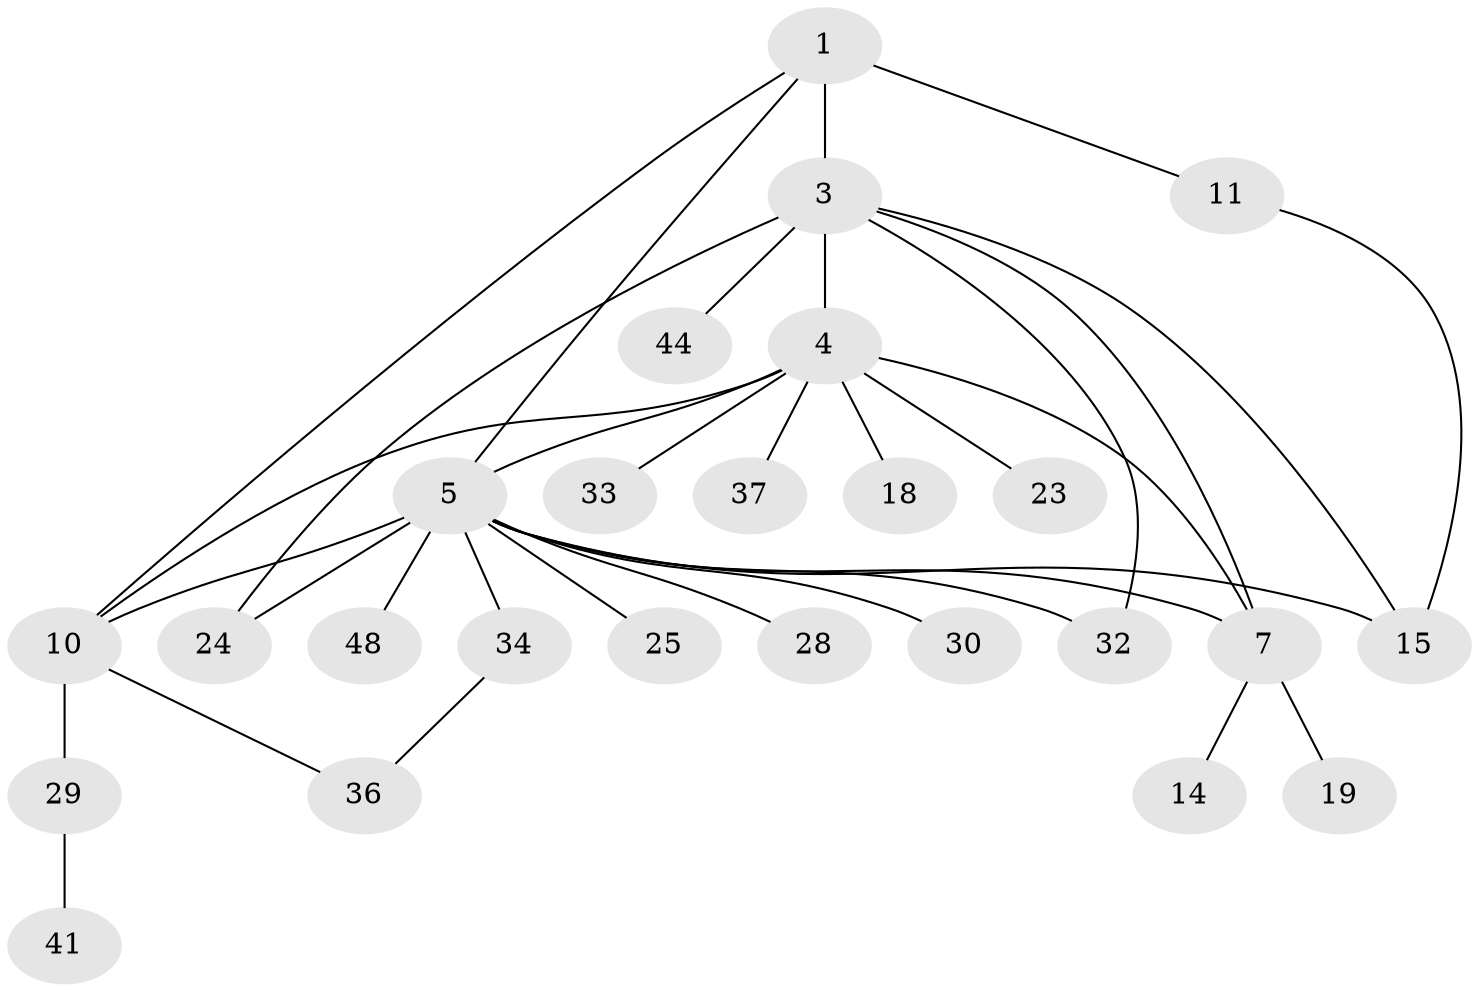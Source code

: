 // original degree distribution, {6: 0.0392156862745098, 1: 0.45098039215686275, 4: 0.0784313725490196, 9: 0.0196078431372549, 8: 0.0196078431372549, 7: 0.0392156862745098, 3: 0.09803921568627451, 2: 0.23529411764705882, 5: 0.0196078431372549}
// Generated by graph-tools (version 1.1) at 2025/15/03/09/25 04:15:52]
// undirected, 25 vertices, 34 edges
graph export_dot {
graph [start="1"]
  node [color=gray90,style=filled];
  1 [super="+2"];
  3 [super="+8"];
  4 [super="+47+51+20+9"];
  5 [super="+6+45"];
  7 [super="+12"];
  10 [super="+46"];
  11 [super="+21"];
  14;
  15;
  18 [super="+26"];
  19;
  23;
  24;
  25;
  28;
  29 [super="+49+35"];
  30 [super="+39"];
  32;
  33;
  34;
  36 [super="+50"];
  37;
  41;
  44;
  48;
  1 -- 3 [weight=2];
  1 -- 10;
  1 -- 11;
  1 -- 5;
  3 -- 4;
  3 -- 44;
  3 -- 32;
  3 -- 7;
  3 -- 24;
  3 -- 15;
  4 -- 23;
  4 -- 33;
  4 -- 37;
  4 -- 5;
  4 -- 10;
  4 -- 18;
  4 -- 7;
  5 -- 10 [weight=2];
  5 -- 32;
  5 -- 34;
  5 -- 7 [weight=2];
  5 -- 15;
  5 -- 48;
  5 -- 24;
  5 -- 25;
  5 -- 28;
  5 -- 30;
  7 -- 14;
  7 -- 19;
  10 -- 29;
  10 -- 36;
  11 -- 15;
  29 -- 41;
  34 -- 36;
}
